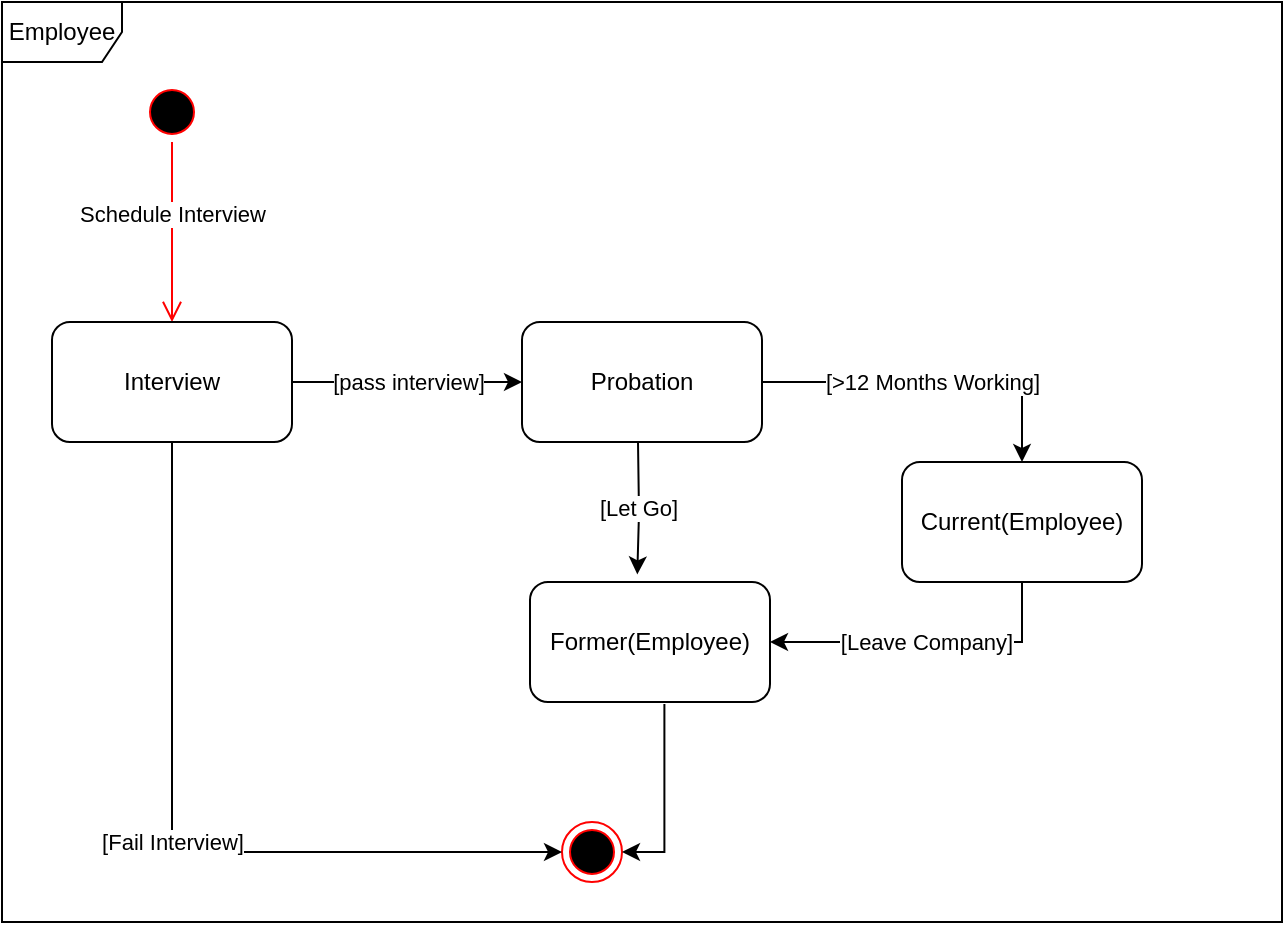 <mxfile version="15.7.0" type="github">
  <diagram id="l3Clw31GvY2ZpdcvtHla" name="Page-1">
    <mxGraphModel dx="1038" dy="547" grid="1" gridSize="10" guides="1" tooltips="1" connect="1" arrows="1" fold="1" page="1" pageScale="1" pageWidth="827" pageHeight="1169" math="0" shadow="0">
      <root>
        <mxCell id="0" />
        <mxCell id="1" parent="0" />
        <mxCell id="1mJJuBnffCzErpvquc3s-1" value="Employee" style="shape=umlFrame;whiteSpace=wrap;html=1;" vertex="1" parent="1">
          <mxGeometry x="150" y="40" width="640" height="460" as="geometry" />
        </mxCell>
        <mxCell id="1mJJuBnffCzErpvquc3s-2" value="" style="ellipse;html=1;shape=startState;fillColor=#000000;strokeColor=#ff0000;" vertex="1" parent="1">
          <mxGeometry x="220" y="80" width="30" height="30" as="geometry" />
        </mxCell>
        <mxCell id="1mJJuBnffCzErpvquc3s-3" value="Schedule Interview" style="edgeStyle=orthogonalEdgeStyle;html=1;verticalAlign=bottom;endArrow=open;endSize=8;strokeColor=#ff0000;rounded=0;entryX=0.5;entryY=0;entryDx=0;entryDy=0;" edge="1" source="1mJJuBnffCzErpvquc3s-2" parent="1" target="1mJJuBnffCzErpvquc3s-5">
          <mxGeometry relative="1" as="geometry">
            <mxPoint x="415" y="330" as="targetPoint" />
          </mxGeometry>
        </mxCell>
        <mxCell id="1mJJuBnffCzErpvquc3s-4" value="" style="ellipse;html=1;shape=endState;fillColor=#000000;strokeColor=#ff0000;" vertex="1" parent="1">
          <mxGeometry x="430" y="450" width="30" height="30" as="geometry" />
        </mxCell>
        <mxCell id="1mJJuBnffCzErpvquc3s-10" value="[pass interview]" style="edgeStyle=orthogonalEdgeStyle;rounded=0;orthogonalLoop=1;jettySize=auto;html=1;" edge="1" parent="1" source="1mJJuBnffCzErpvquc3s-5" target="1mJJuBnffCzErpvquc3s-9">
          <mxGeometry relative="1" as="geometry" />
        </mxCell>
        <mxCell id="1mJJuBnffCzErpvquc3s-14" value="[Fail Interview]" style="edgeStyle=orthogonalEdgeStyle;rounded=0;orthogonalLoop=1;jettySize=auto;html=1;exitX=0.5;exitY=1;exitDx=0;exitDy=0;entryX=0;entryY=0.5;entryDx=0;entryDy=0;" edge="1" parent="1" source="1mJJuBnffCzErpvquc3s-5" target="1mJJuBnffCzErpvquc3s-4">
          <mxGeometry relative="1" as="geometry" />
        </mxCell>
        <mxCell id="1mJJuBnffCzErpvquc3s-5" value="Interview" style="rounded=1;whiteSpace=wrap;html=1;" vertex="1" parent="1">
          <mxGeometry x="175" y="200" width="120" height="60" as="geometry" />
        </mxCell>
        <mxCell id="1mJJuBnffCzErpvquc3s-16" value="[&amp;gt;12 Months Working]" style="edgeStyle=orthogonalEdgeStyle;rounded=0;orthogonalLoop=1;jettySize=auto;html=1;exitX=1;exitY=0.5;exitDx=0;exitDy=0;entryX=0.5;entryY=0;entryDx=0;entryDy=0;" edge="1" parent="1" source="1mJJuBnffCzErpvquc3s-9" target="1mJJuBnffCzErpvquc3s-15">
          <mxGeometry relative="1" as="geometry" />
        </mxCell>
        <mxCell id="1mJJuBnffCzErpvquc3s-20" value="[Let Go]" style="edgeStyle=orthogonalEdgeStyle;rounded=0;orthogonalLoop=1;jettySize=auto;html=1;entryX=0.447;entryY=-0.063;entryDx=0;entryDy=0;entryPerimeter=0;" edge="1" parent="1" target="1mJJuBnffCzErpvquc3s-17">
          <mxGeometry relative="1" as="geometry">
            <mxPoint x="468" y="260" as="sourcePoint" />
          </mxGeometry>
        </mxCell>
        <mxCell id="1mJJuBnffCzErpvquc3s-9" value="Probation" style="whiteSpace=wrap;html=1;rounded=1;" vertex="1" parent="1">
          <mxGeometry x="410" y="200" width="120" height="60" as="geometry" />
        </mxCell>
        <mxCell id="1mJJuBnffCzErpvquc3s-18" value="[Leave Company]" style="edgeStyle=orthogonalEdgeStyle;rounded=0;orthogonalLoop=1;jettySize=auto;html=1;exitX=0.5;exitY=1;exitDx=0;exitDy=0;entryX=1;entryY=0.5;entryDx=0;entryDy=0;" edge="1" parent="1" source="1mJJuBnffCzErpvquc3s-15" target="1mJJuBnffCzErpvquc3s-17">
          <mxGeometry relative="1" as="geometry" />
        </mxCell>
        <mxCell id="1mJJuBnffCzErpvquc3s-15" value="Current(Employee)" style="rounded=1;whiteSpace=wrap;html=1;" vertex="1" parent="1">
          <mxGeometry x="600" y="270" width="120" height="60" as="geometry" />
        </mxCell>
        <mxCell id="1mJJuBnffCzErpvquc3s-21" style="edgeStyle=orthogonalEdgeStyle;rounded=0;orthogonalLoop=1;jettySize=auto;html=1;exitX=0.56;exitY=1.017;exitDx=0;exitDy=0;entryX=1;entryY=0.5;entryDx=0;entryDy=0;exitPerimeter=0;" edge="1" parent="1" source="1mJJuBnffCzErpvquc3s-17" target="1mJJuBnffCzErpvquc3s-4">
          <mxGeometry relative="1" as="geometry" />
        </mxCell>
        <mxCell id="1mJJuBnffCzErpvquc3s-17" value="Former(Employee)" style="rounded=1;whiteSpace=wrap;html=1;" vertex="1" parent="1">
          <mxGeometry x="414" y="330" width="120" height="60" as="geometry" />
        </mxCell>
      </root>
    </mxGraphModel>
  </diagram>
</mxfile>
